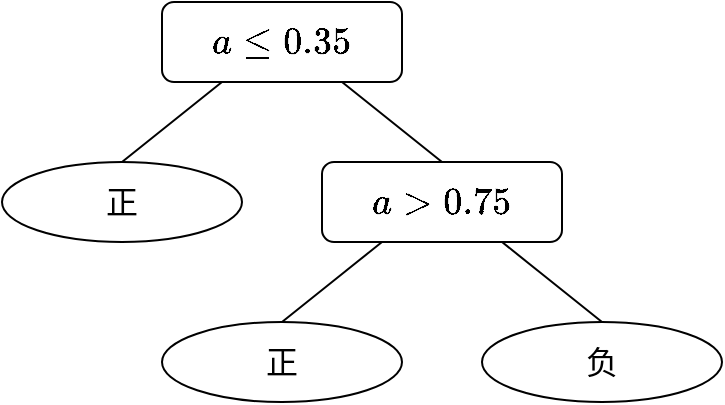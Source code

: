 <mxfile version="15.2.7" type="device"><diagram id="b3SOFD7sOQZvC7Qa-elW" name="第 1 页"><mxGraphModel dx="1422" dy="816" grid="1" gridSize="10" guides="1" tooltips="1" connect="1" arrows="1" fold="1" page="1" pageScale="1" pageWidth="827" pageHeight="1169" math="1" shadow="0"><root><mxCell id="0"/><mxCell id="1" parent="0"/><mxCell id="tL7bcXPZub4MoEeACfnt-4" style="rounded=0;orthogonalLoop=1;jettySize=auto;html=1;exitX=0.25;exitY=1;exitDx=0;exitDy=0;entryX=0.5;entryY=0;entryDx=0;entryDy=0;endArrow=none;endFill=0;" edge="1" parent="1" source="tL7bcXPZub4MoEeACfnt-1" target="tL7bcXPZub4MoEeACfnt-3"><mxGeometry relative="1" as="geometry"/></mxCell><mxCell id="tL7bcXPZub4MoEeACfnt-6" style="edgeStyle=none;rounded=0;orthogonalLoop=1;jettySize=auto;html=1;exitX=0.75;exitY=1;exitDx=0;exitDy=0;entryX=0.5;entryY=0;entryDx=0;entryDy=0;endArrow=none;endFill=0;" edge="1" parent="1" source="tL7bcXPZub4MoEeACfnt-1" target="tL7bcXPZub4MoEeACfnt-5"><mxGeometry relative="1" as="geometry"/></mxCell><mxCell id="tL7bcXPZub4MoEeACfnt-1" value="&lt;font style=&quot;font-size: 16px&quot;&gt;`a \le 0.35`&lt;/font&gt;" style="rounded=1;whiteSpace=wrap;html=1;" vertex="1" parent="1"><mxGeometry x="280" y="120" width="120" height="40" as="geometry"/></mxCell><mxCell id="tL7bcXPZub4MoEeACfnt-3" value="&lt;font style=&quot;font-size: 16px&quot;&gt;正&lt;/font&gt;" style="ellipse;whiteSpace=wrap;html=1;" vertex="1" parent="1"><mxGeometry x="200" y="200" width="120" height="40" as="geometry"/></mxCell><mxCell id="tL7bcXPZub4MoEeACfnt-10" style="edgeStyle=none;rounded=0;orthogonalLoop=1;jettySize=auto;html=1;exitX=0.75;exitY=1;exitDx=0;exitDy=0;entryX=0.5;entryY=0;entryDx=0;entryDy=0;endArrow=none;endFill=0;" edge="1" parent="1" source="tL7bcXPZub4MoEeACfnt-5" target="tL7bcXPZub4MoEeACfnt-9"><mxGeometry relative="1" as="geometry"/></mxCell><mxCell id="tL7bcXPZub4MoEeACfnt-5" value="&lt;font style=&quot;font-size: 16px&quot;&gt;`a &amp;gt; 0.75`&lt;/font&gt;" style="rounded=1;whiteSpace=wrap;html=1;" vertex="1" parent="1"><mxGeometry x="360" y="200" width="120" height="40" as="geometry"/></mxCell><mxCell id="tL7bcXPZub4MoEeACfnt-7" style="rounded=0;orthogonalLoop=1;jettySize=auto;html=1;exitX=0.25;exitY=1;exitDx=0;exitDy=0;entryX=0.5;entryY=0;entryDx=0;entryDy=0;endArrow=none;endFill=0;" edge="1" parent="1" target="tL7bcXPZub4MoEeACfnt-8"><mxGeometry relative="1" as="geometry"><mxPoint x="390" y="240" as="sourcePoint"/></mxGeometry></mxCell><mxCell id="tL7bcXPZub4MoEeACfnt-8" value="&lt;font style=&quot;font-size: 16px&quot;&gt;正&lt;/font&gt;" style="ellipse;whiteSpace=wrap;html=1;" vertex="1" parent="1"><mxGeometry x="280" y="280" width="120" height="40" as="geometry"/></mxCell><mxCell id="tL7bcXPZub4MoEeACfnt-9" value="&lt;font style=&quot;font-size: 16px&quot;&gt;负&lt;/font&gt;" style="ellipse;whiteSpace=wrap;html=1;" vertex="1" parent="1"><mxGeometry x="440" y="280" width="120" height="40" as="geometry"/></mxCell></root></mxGraphModel></diagram></mxfile>